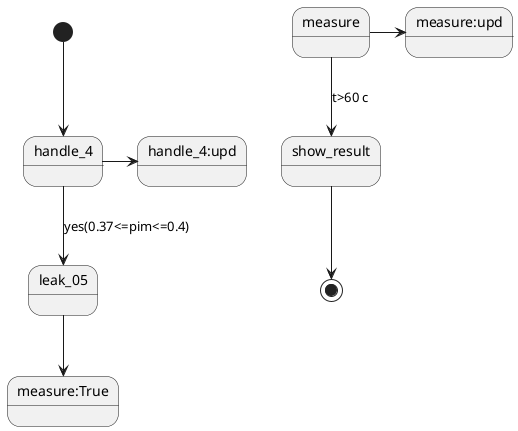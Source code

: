 @startuml
[*]-->handle_4
handle_4-->leak_05:yes(0.37<=pim<=0.4)
handle_4->handle_4:upd
leak_05-->measure:True
measure->measure:upd
measure-->show_result:t>60 c
show_result-->[*]
@enduml